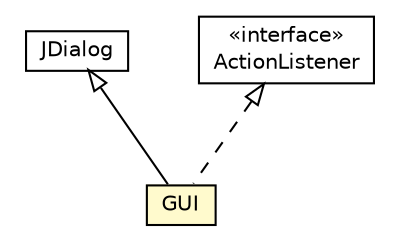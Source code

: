 #!/usr/local/bin/dot
#
# Class diagram 
# Generated by UMLGraph version R5_6-24-gf6e263 (http://www.umlgraph.org/)
#

digraph G {
	edge [fontname="Helvetica",fontsize=10,labelfontname="Helvetica",labelfontsize=10];
	node [fontname="Helvetica",fontsize=10,shape=plaintext];
	nodesep=0.25;
	ranksep=0.5;
	// org.universAAL.lddi.manager.gui.GUI
	c10034 [label=<<table title="org.universAAL.lddi.manager.gui.GUI" border="0" cellborder="1" cellspacing="0" cellpadding="2" port="p" bgcolor="lemonChiffon" href="./GUI.html">
		<tr><td><table border="0" cellspacing="0" cellpadding="1">
<tr><td align="center" balign="center"> GUI </td></tr>
		</table></td></tr>
		</table>>, URL="./GUI.html", fontname="Helvetica", fontcolor="black", fontsize=10.0];
	//org.universAAL.lddi.manager.gui.GUI extends javax.swing.JDialog
	c10064:p -> c10034:p [dir=back,arrowtail=empty];
	//org.universAAL.lddi.manager.gui.GUI implements java.awt.event.ActionListener
	c10065:p -> c10034:p [dir=back,arrowtail=empty,style=dashed];
	// java.awt.event.ActionListener
	c10065 [label=<<table title="java.awt.event.ActionListener" border="0" cellborder="1" cellspacing="0" cellpadding="2" port="p" href="http://java.sun.com/j2se/1.4.2/docs/api/java/awt/event/ActionListener.html">
		<tr><td><table border="0" cellspacing="0" cellpadding="1">
<tr><td align="center" balign="center"> &#171;interface&#187; </td></tr>
<tr><td align="center" balign="center"> ActionListener </td></tr>
		</table></td></tr>
		</table>>, URL="http://java.sun.com/j2se/1.4.2/docs/api/java/awt/event/ActionListener.html", fontname="Helvetica", fontcolor="black", fontsize=10.0];
	// javax.swing.JDialog
	c10064 [label=<<table title="javax.swing.JDialog" border="0" cellborder="1" cellspacing="0" cellpadding="2" port="p" href="http://java.sun.com/j2se/1.4.2/docs/api/javax/swing/JDialog.html">
		<tr><td><table border="0" cellspacing="0" cellpadding="1">
<tr><td align="center" balign="center"> JDialog </td></tr>
		</table></td></tr>
		</table>>, URL="http://java.sun.com/j2se/1.4.2/docs/api/javax/swing/JDialog.html", fontname="Helvetica", fontcolor="black", fontsize=10.0];
}

